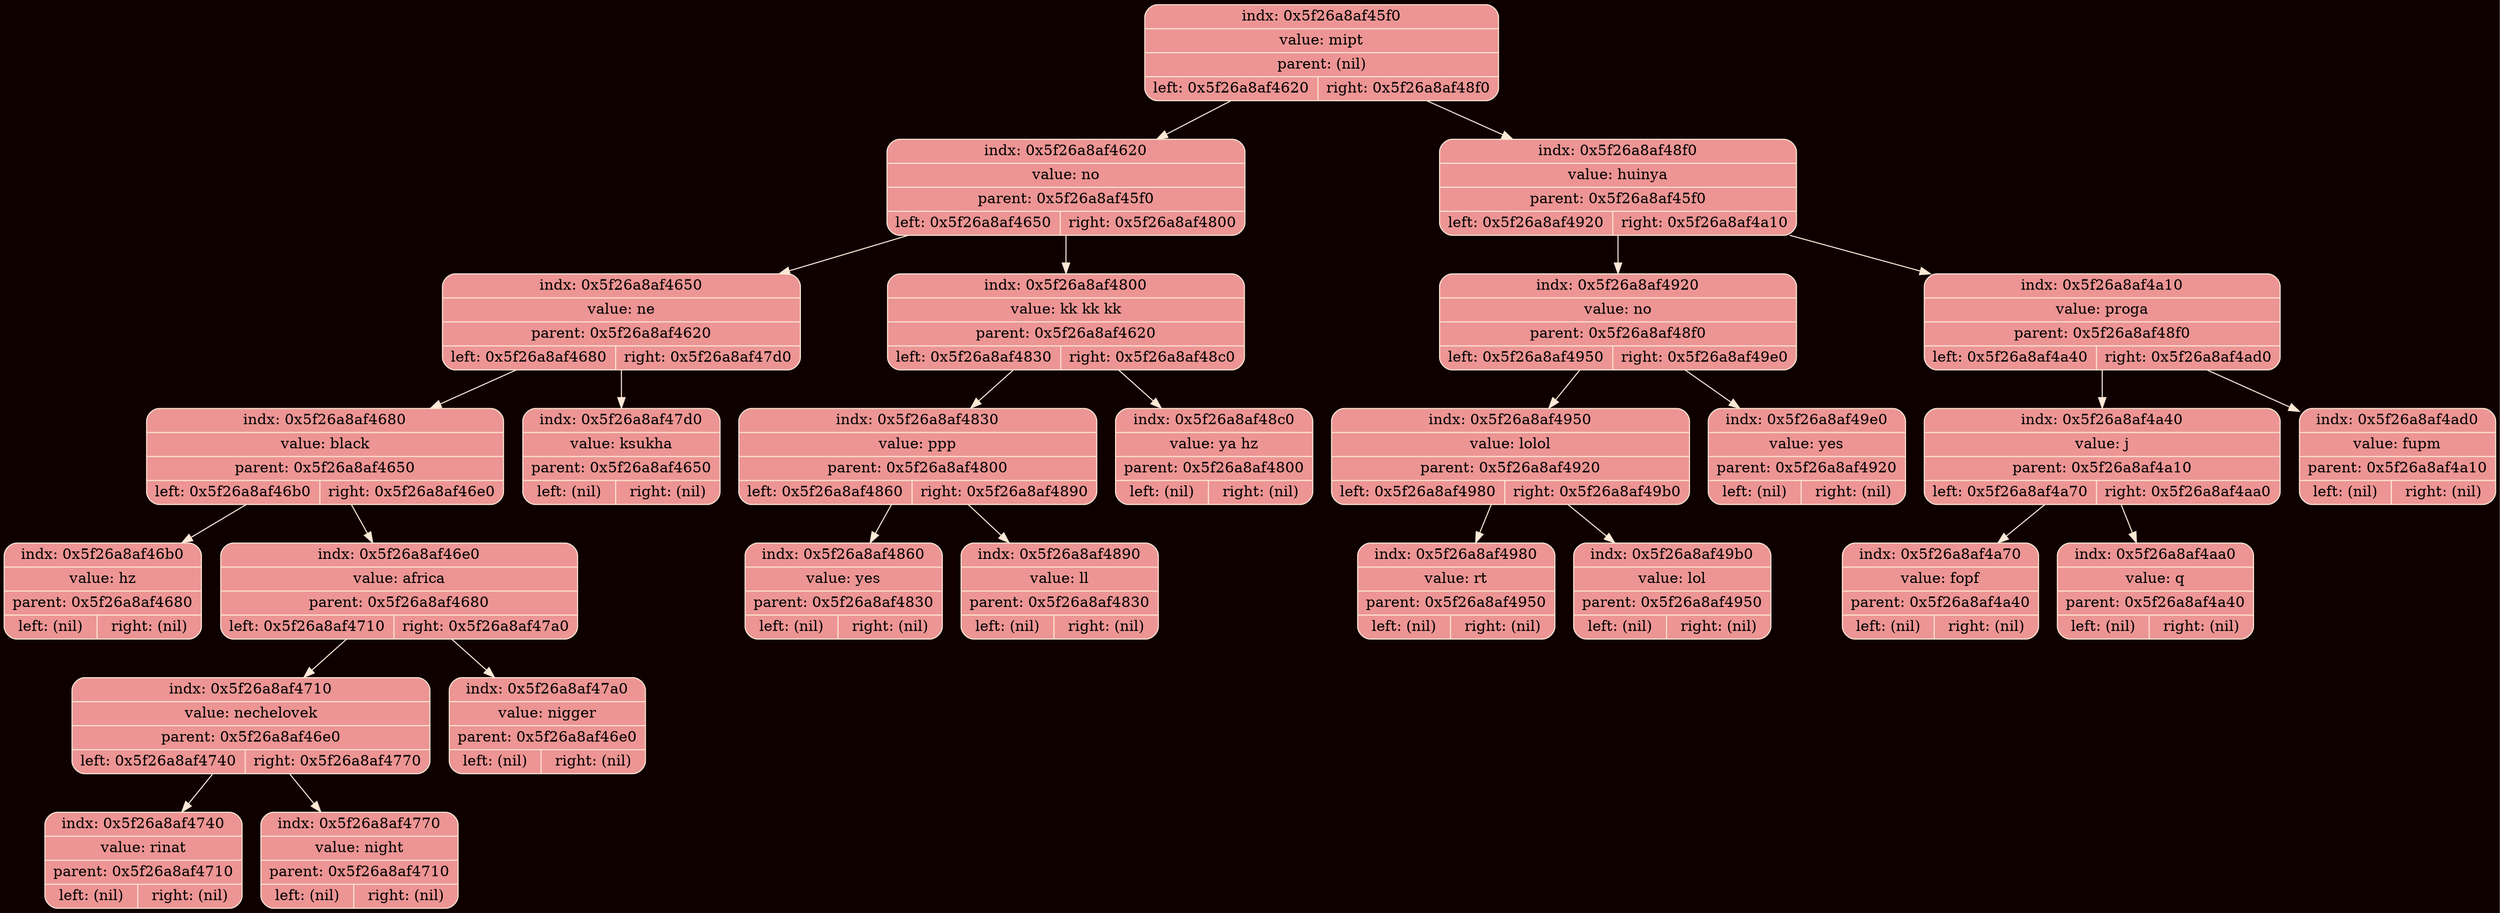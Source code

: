 digraph Tree {
	rankdir = TB;
	node [shape = record];
	edge [color = "#FEE8D6"];
	bgcolor = "#0F0000";
	node0x5f26a8af45f0 [color = "#FEE8D6", shape = Mrecord, style = filled, fillcolor = "#EC9594", label = "{indx: 0x5f26a8af45f0 | value: mipt | parent: (nil) | { left: 0x5f26a8af4620 | right: 0x5f26a8af48f0}}"];
		node0x5f26a8af45f0 -> node0x5f26a8af4620
	node0x5f26a8af4620 [color = "#FEE8D6", shape = Mrecord, style = filled, fillcolor = "#EC9594", label = "{indx: 0x5f26a8af4620 | value: no | parent: 0x5f26a8af45f0 | { left: 0x5f26a8af4650 | right: 0x5f26a8af4800}}"];
		node0x5f26a8af4620 -> node0x5f26a8af4650
	node0x5f26a8af4650 [color = "#FEE8D6", shape = Mrecord, style = filled, fillcolor = "#EC9594", label = "{indx: 0x5f26a8af4650 | value: ne | parent: 0x5f26a8af4620 | { left: 0x5f26a8af4680 | right: 0x5f26a8af47d0}}"];
		node0x5f26a8af4650 -> node0x5f26a8af4680
	node0x5f26a8af4680 [color = "#FEE8D6", shape = Mrecord, style = filled, fillcolor = "#EC9594", label = "{indx: 0x5f26a8af4680 | value: black | parent: 0x5f26a8af4650 | { left: 0x5f26a8af46b0 | right: 0x5f26a8af46e0}}"];
		node0x5f26a8af4680 -> node0x5f26a8af46b0
	node0x5f26a8af46b0 [color = "#FEE8D6", shape = Mrecord, style = filled, fillcolor = "#EC9594", label = "{indx: 0x5f26a8af46b0 | value: hz | parent: 0x5f26a8af4680 | { left: (nil) | right: (nil)}}"];
		node0x5f26a8af4680 -> node0x5f26a8af46e0
	node0x5f26a8af46e0 [color = "#FEE8D6", shape = Mrecord, style = filled, fillcolor = "#EC9594", label = "{indx: 0x5f26a8af46e0 | value: africa | parent: 0x5f26a8af4680 | { left: 0x5f26a8af4710 | right: 0x5f26a8af47a0}}"];
		node0x5f26a8af46e0 -> node0x5f26a8af4710
	node0x5f26a8af4710 [color = "#FEE8D6", shape = Mrecord, style = filled, fillcolor = "#EC9594", label = "{indx: 0x5f26a8af4710 | value: nechelovek | parent: 0x5f26a8af46e0 | { left: 0x5f26a8af4740 | right: 0x5f26a8af4770}}"];
		node0x5f26a8af4710 -> node0x5f26a8af4740
	node0x5f26a8af4740 [color = "#FEE8D6", shape = Mrecord, style = filled, fillcolor = "#EC9594", label = "{indx: 0x5f26a8af4740 | value: rinat | parent: 0x5f26a8af4710 | { left: (nil) | right: (nil)}}"];
		node0x5f26a8af4710 -> node0x5f26a8af4770
	node0x5f26a8af4770 [color = "#FEE8D6", shape = Mrecord, style = filled, fillcolor = "#EC9594", label = "{indx: 0x5f26a8af4770 | value: night | parent: 0x5f26a8af4710 | { left: (nil) | right: (nil)}}"];
		node0x5f26a8af46e0 -> node0x5f26a8af47a0
	node0x5f26a8af47a0 [color = "#FEE8D6", shape = Mrecord, style = filled, fillcolor = "#EC9594", label = "{indx: 0x5f26a8af47a0 | value: nigger | parent: 0x5f26a8af46e0 | { left: (nil) | right: (nil)}}"];
		node0x5f26a8af4650 -> node0x5f26a8af47d0
	node0x5f26a8af47d0 [color = "#FEE8D6", shape = Mrecord, style = filled, fillcolor = "#EC9594", label = "{indx: 0x5f26a8af47d0 | value: ksukha | parent: 0x5f26a8af4650 | { left: (nil) | right: (nil)}}"];
		node0x5f26a8af4620 -> node0x5f26a8af4800
	node0x5f26a8af4800 [color = "#FEE8D6", shape = Mrecord, style = filled, fillcolor = "#EC9594", label = "{indx: 0x5f26a8af4800 | value: kk kk kk | parent: 0x5f26a8af4620 | { left: 0x5f26a8af4830 | right: 0x5f26a8af48c0}}"];
		node0x5f26a8af4800 -> node0x5f26a8af4830
	node0x5f26a8af4830 [color = "#FEE8D6", shape = Mrecord, style = filled, fillcolor = "#EC9594", label = "{indx: 0x5f26a8af4830 | value: ppp | parent: 0x5f26a8af4800 | { left: 0x5f26a8af4860 | right: 0x5f26a8af4890}}"];
		node0x5f26a8af4830 -> node0x5f26a8af4860
	node0x5f26a8af4860 [color = "#FEE8D6", shape = Mrecord, style = filled, fillcolor = "#EC9594", label = "{indx: 0x5f26a8af4860 | value: yes | parent: 0x5f26a8af4830 | { left: (nil) | right: (nil)}}"];
		node0x5f26a8af4830 -> node0x5f26a8af4890
	node0x5f26a8af4890 [color = "#FEE8D6", shape = Mrecord, style = filled, fillcolor = "#EC9594", label = "{indx: 0x5f26a8af4890 | value: ll | parent: 0x5f26a8af4830 | { left: (nil) | right: (nil)}}"];
		node0x5f26a8af4800 -> node0x5f26a8af48c0
	node0x5f26a8af48c0 [color = "#FEE8D6", shape = Mrecord, style = filled, fillcolor = "#EC9594", label = "{indx: 0x5f26a8af48c0 | value: ya hz | parent: 0x5f26a8af4800 | { left: (nil) | right: (nil)}}"];
		node0x5f26a8af45f0 -> node0x5f26a8af48f0
	node0x5f26a8af48f0 [color = "#FEE8D6", shape = Mrecord, style = filled, fillcolor = "#EC9594", label = "{indx: 0x5f26a8af48f0 | value: huinya | parent: 0x5f26a8af45f0 | { left: 0x5f26a8af4920 | right: 0x5f26a8af4a10}}"];
		node0x5f26a8af48f0 -> node0x5f26a8af4920
	node0x5f26a8af4920 [color = "#FEE8D6", shape = Mrecord, style = filled, fillcolor = "#EC9594", label = "{indx: 0x5f26a8af4920 | value: no | parent: 0x5f26a8af48f0 | { left: 0x5f26a8af4950 | right: 0x5f26a8af49e0}}"];
		node0x5f26a8af4920 -> node0x5f26a8af4950
	node0x5f26a8af4950 [color = "#FEE8D6", shape = Mrecord, style = filled, fillcolor = "#EC9594", label = "{indx: 0x5f26a8af4950 | value: lolol | parent: 0x5f26a8af4920 | { left: 0x5f26a8af4980 | right: 0x5f26a8af49b0}}"];
		node0x5f26a8af4950 -> node0x5f26a8af4980
	node0x5f26a8af4980 [color = "#FEE8D6", shape = Mrecord, style = filled, fillcolor = "#EC9594", label = "{indx: 0x5f26a8af4980 | value: rt | parent: 0x5f26a8af4950 | { left: (nil) | right: (nil)}}"];
		node0x5f26a8af4950 -> node0x5f26a8af49b0
	node0x5f26a8af49b0 [color = "#FEE8D6", shape = Mrecord, style = filled, fillcolor = "#EC9594", label = "{indx: 0x5f26a8af49b0 | value: lol | parent: 0x5f26a8af4950 | { left: (nil) | right: (nil)}}"];
		node0x5f26a8af4920 -> node0x5f26a8af49e0
	node0x5f26a8af49e0 [color = "#FEE8D6", shape = Mrecord, style = filled, fillcolor = "#EC9594", label = "{indx: 0x5f26a8af49e0 | value: yes | parent: 0x5f26a8af4920 | { left: (nil) | right: (nil)}}"];
		node0x5f26a8af48f0 -> node0x5f26a8af4a10
	node0x5f26a8af4a10 [color = "#FEE8D6", shape = Mrecord, style = filled, fillcolor = "#EC9594", label = "{indx: 0x5f26a8af4a10 | value: proga | parent: 0x5f26a8af48f0 | { left: 0x5f26a8af4a40 | right: 0x5f26a8af4ad0}}"];
		node0x5f26a8af4a10 -> node0x5f26a8af4a40
	node0x5f26a8af4a40 [color = "#FEE8D6", shape = Mrecord, style = filled, fillcolor = "#EC9594", label = "{indx: 0x5f26a8af4a40 | value: j | parent: 0x5f26a8af4a10 | { left: 0x5f26a8af4a70 | right: 0x5f26a8af4aa0}}"];
		node0x5f26a8af4a40 -> node0x5f26a8af4a70
	node0x5f26a8af4a70 [color = "#FEE8D6", shape = Mrecord, style = filled, fillcolor = "#EC9594", label = "{indx: 0x5f26a8af4a70 | value: fopf | parent: 0x5f26a8af4a40 | { left: (nil) | right: (nil)}}"];
		node0x5f26a8af4a40 -> node0x5f26a8af4aa0
	node0x5f26a8af4aa0 [color = "#FEE8D6", shape = Mrecord, style = filled, fillcolor = "#EC9594", label = "{indx: 0x5f26a8af4aa0 | value: q | parent: 0x5f26a8af4a40 | { left: (nil) | right: (nil)}}"];
		node0x5f26a8af4a10 -> node0x5f26a8af4ad0
	node0x5f26a8af4ad0 [color = "#FEE8D6", shape = Mrecord, style = filled, fillcolor = "#EC9594", label = "{indx: 0x5f26a8af4ad0 | value: fupm | parent: 0x5f26a8af4a10 | { left: (nil) | right: (nil)}}"];
}
